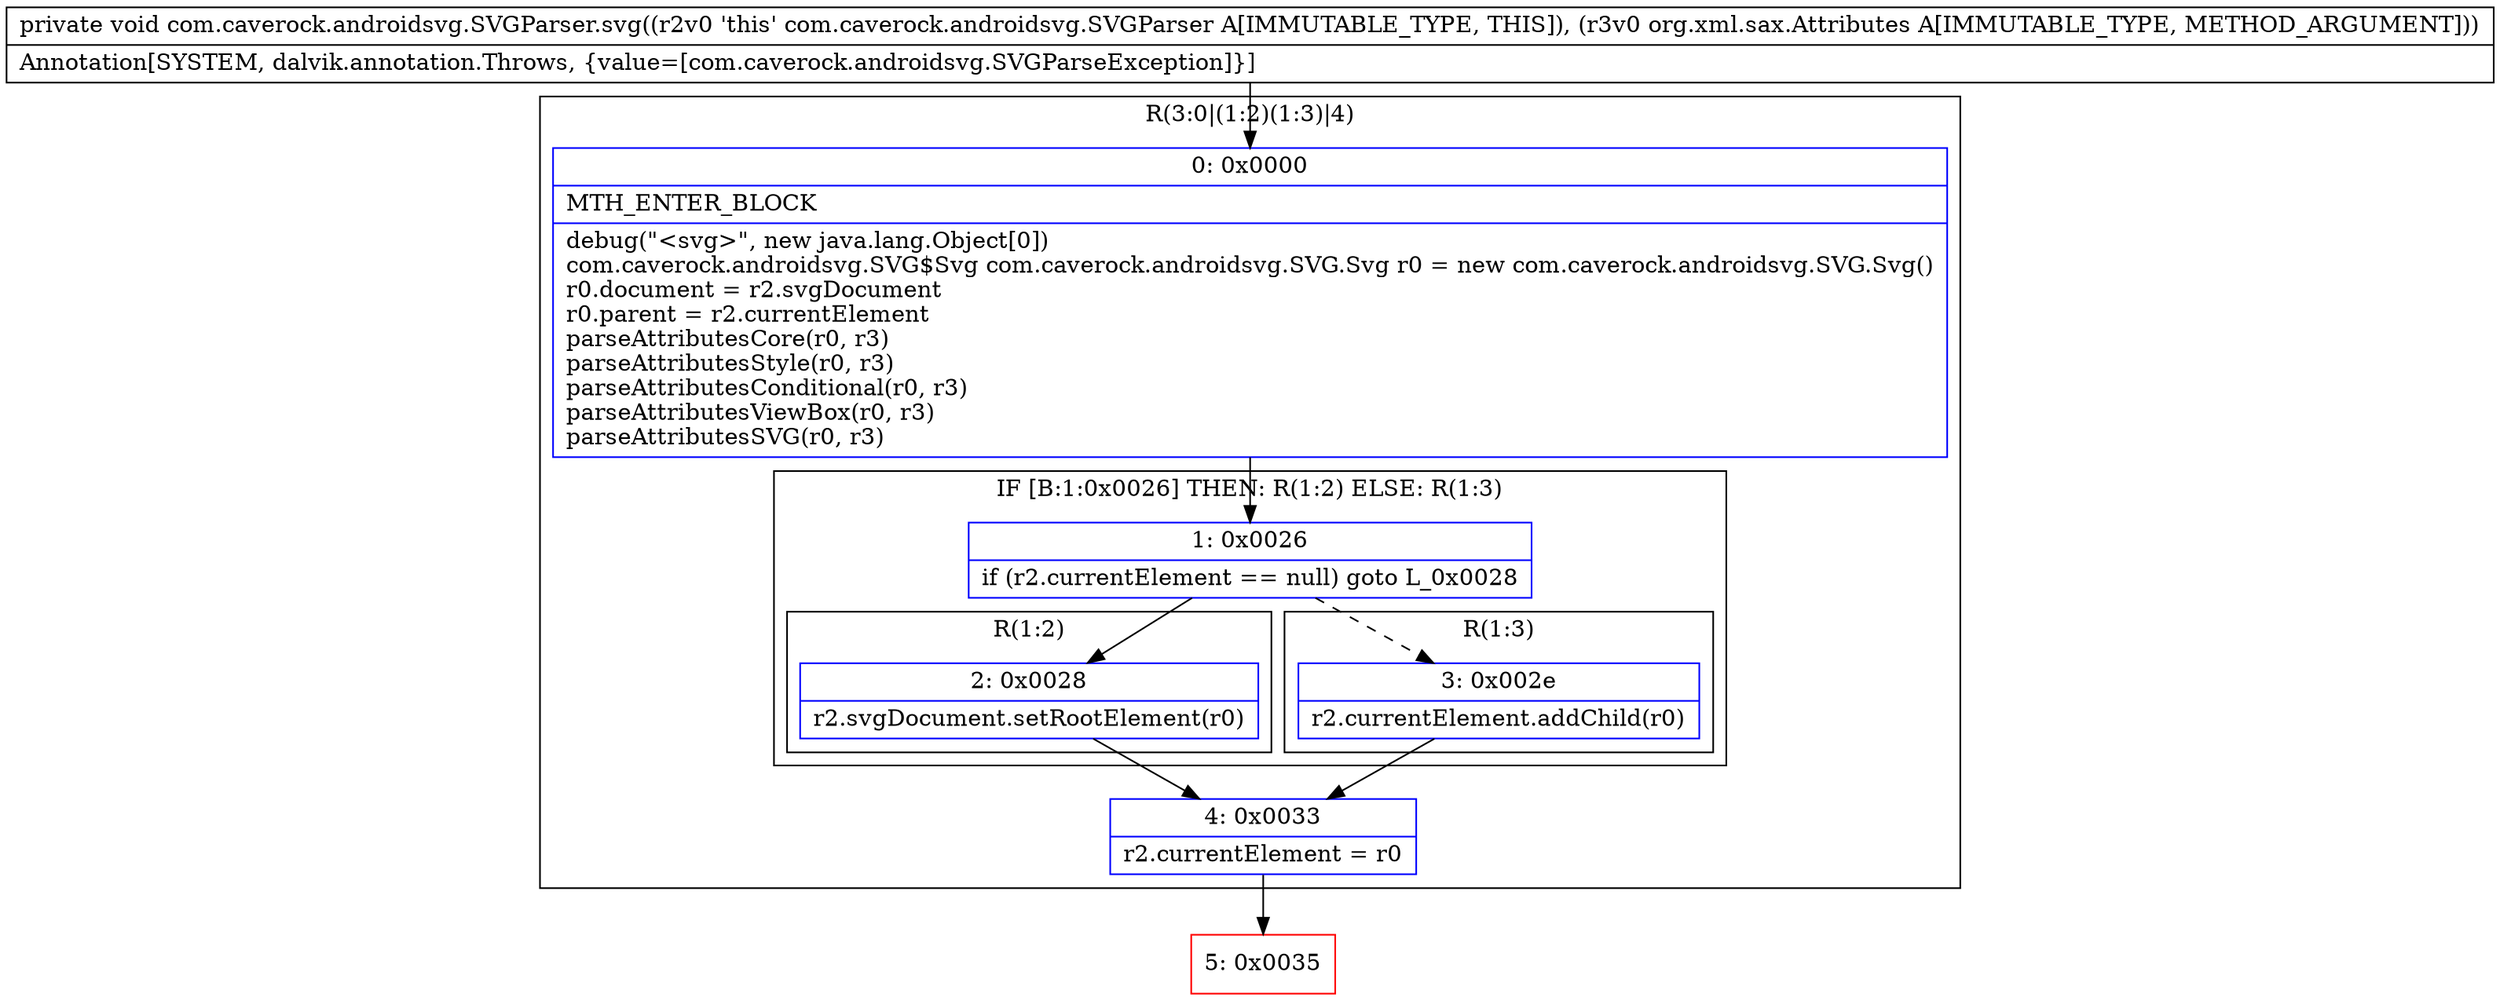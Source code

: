 digraph "CFG forcom.caverock.androidsvg.SVGParser.svg(Lorg\/xml\/sax\/Attributes;)V" {
subgraph cluster_Region_440755143 {
label = "R(3:0|(1:2)(1:3)|4)";
node [shape=record,color=blue];
Node_0 [shape=record,label="{0\:\ 0x0000|MTH_ENTER_BLOCK\l|debug(\"\<svg\>\", new java.lang.Object[0])\lcom.caverock.androidsvg.SVG$Svg com.caverock.androidsvg.SVG.Svg r0 = new com.caverock.androidsvg.SVG.Svg()\lr0.document = r2.svgDocument\lr0.parent = r2.currentElement\lparseAttributesCore(r0, r3)\lparseAttributesStyle(r0, r3)\lparseAttributesConditional(r0, r3)\lparseAttributesViewBox(r0, r3)\lparseAttributesSVG(r0, r3)\l}"];
subgraph cluster_IfRegion_783722125 {
label = "IF [B:1:0x0026] THEN: R(1:2) ELSE: R(1:3)";
node [shape=record,color=blue];
Node_1 [shape=record,label="{1\:\ 0x0026|if (r2.currentElement == null) goto L_0x0028\l}"];
subgraph cluster_Region_2144715952 {
label = "R(1:2)";
node [shape=record,color=blue];
Node_2 [shape=record,label="{2\:\ 0x0028|r2.svgDocument.setRootElement(r0)\l}"];
}
subgraph cluster_Region_1032860451 {
label = "R(1:3)";
node [shape=record,color=blue];
Node_3 [shape=record,label="{3\:\ 0x002e|r2.currentElement.addChild(r0)\l}"];
}
}
Node_4 [shape=record,label="{4\:\ 0x0033|r2.currentElement = r0\l}"];
}
Node_5 [shape=record,color=red,label="{5\:\ 0x0035}"];
MethodNode[shape=record,label="{private void com.caverock.androidsvg.SVGParser.svg((r2v0 'this' com.caverock.androidsvg.SVGParser A[IMMUTABLE_TYPE, THIS]), (r3v0 org.xml.sax.Attributes A[IMMUTABLE_TYPE, METHOD_ARGUMENT]))  | Annotation[SYSTEM, dalvik.annotation.Throws, \{value=[com.caverock.androidsvg.SVGParseException]\}]\l}"];
MethodNode -> Node_0;
Node_0 -> Node_1;
Node_1 -> Node_2;
Node_1 -> Node_3[style=dashed];
Node_2 -> Node_4;
Node_3 -> Node_4;
Node_4 -> Node_5;
}

